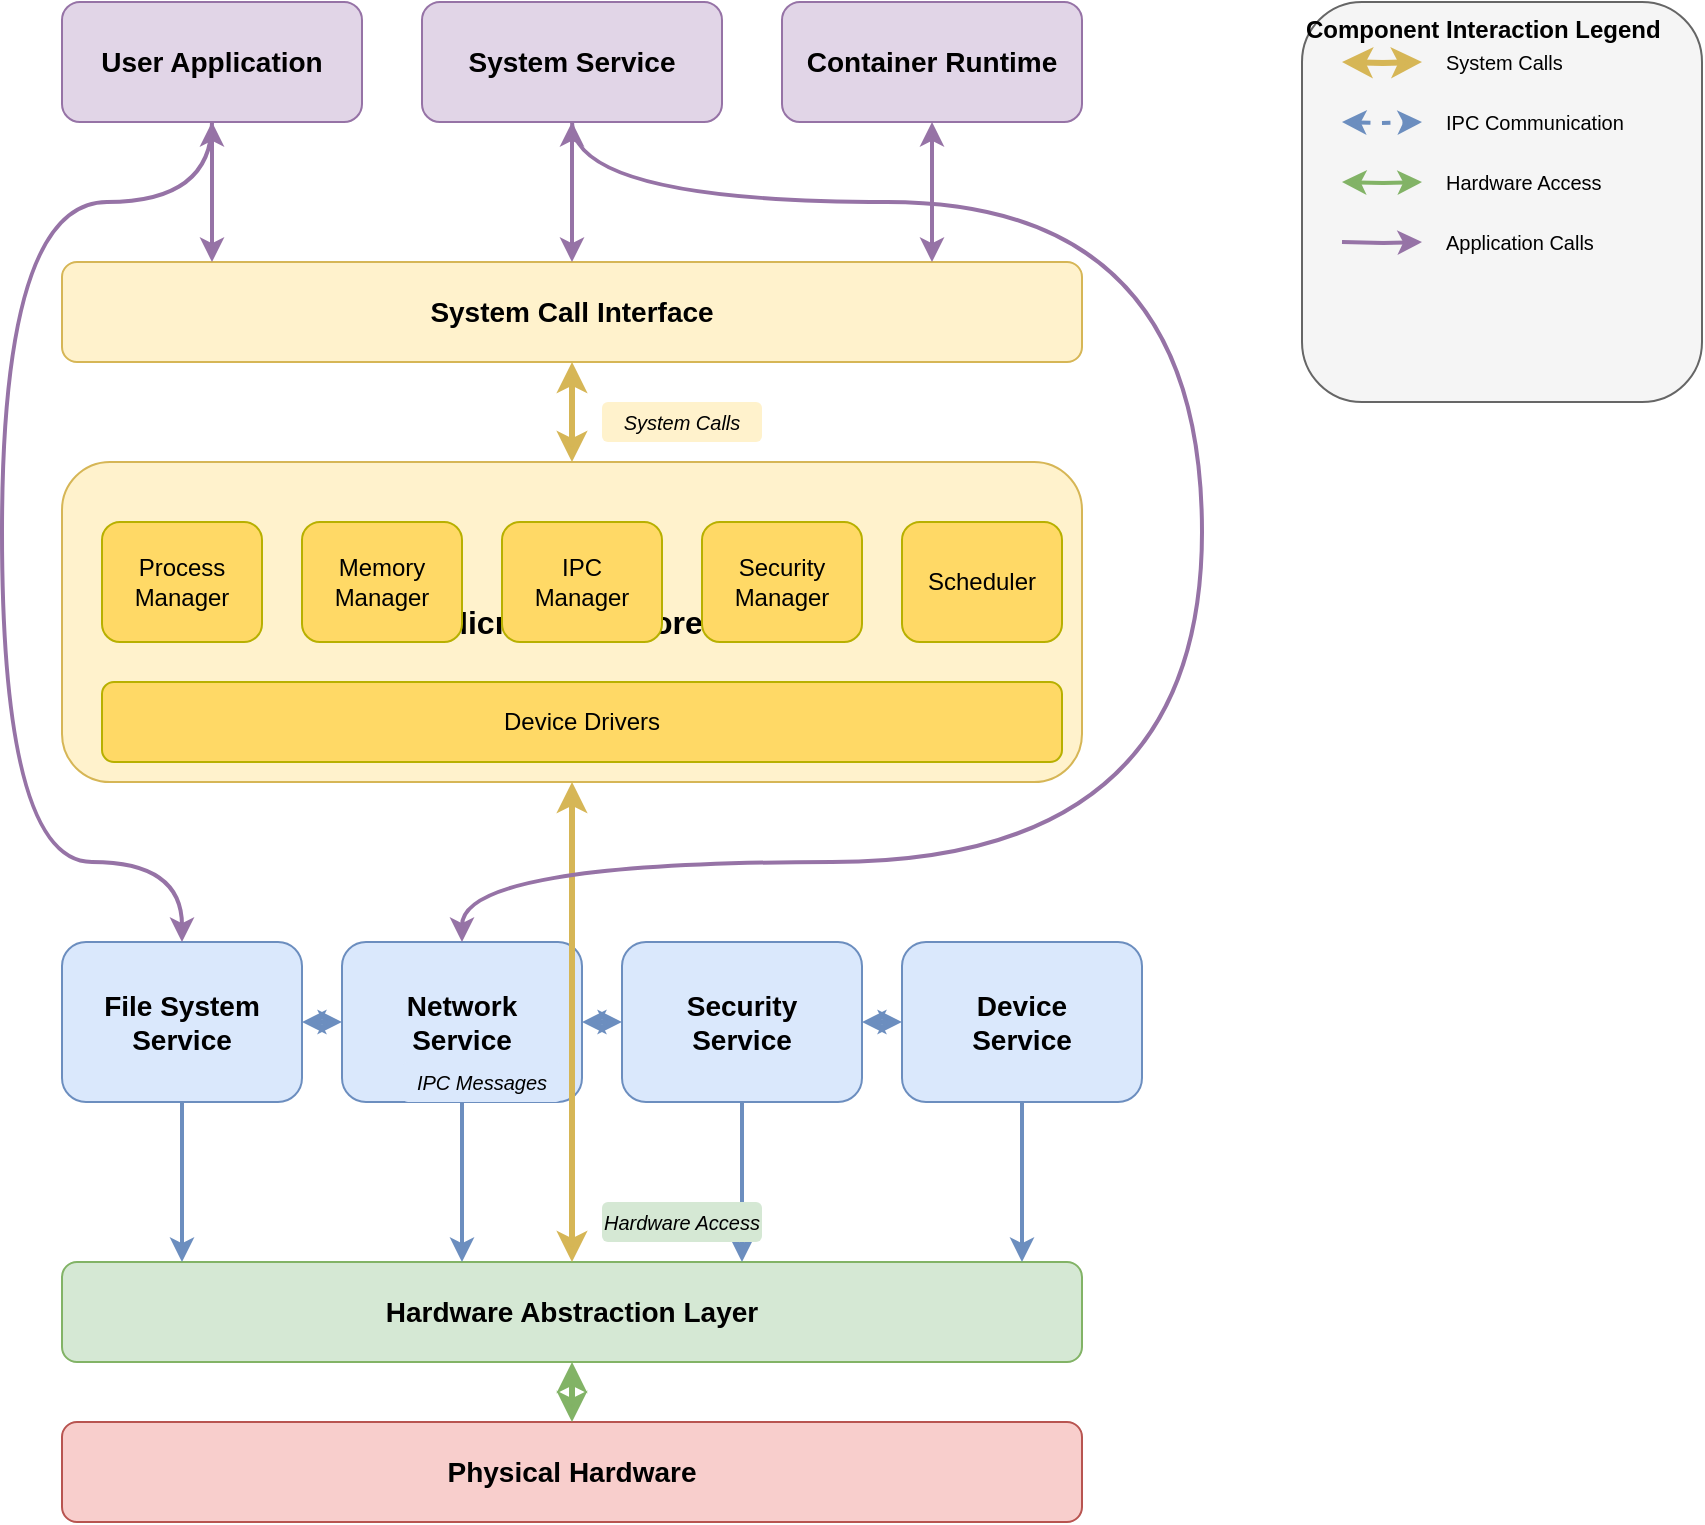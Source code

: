 <mxfile version="22.1.16" type="device">
  <diagram name="Component Interaction" id="component-interaction">
    <mxGraphModel dx="1422" dy="794" grid="1" gridSize="10" guides="1" tooltips="1" connect="1" arrows="1" fold="1" page="1" pageScale="1" pageWidth="1169" pageHeight="827" math="0" shadow="0">
      <root>
        <mxCell id="0" />
        <mxCell id="1" parent="0" />

        <!-- Applications -->
        <mxCell id="app1" value="User Application" style="rounded=1;whiteSpace=wrap;html=1;fillColor=#e1d5e7;strokeColor=#9673a6;fontSize=14;fontStyle=1" vertex="1" parent="1">
          <mxGeometry x="80" y="50" width="150" height="60" as="geometry" />
        </mxCell>

        <mxCell id="app2" value="System Service" style="rounded=1;whiteSpace=wrap;html=1;fillColor=#e1d5e7;strokeColor=#9673a6;fontSize=14;fontStyle=1" vertex="1" parent="1">
          <mxGeometry x="260" y="50" width="150" height="60" as="geometry" />
        </mxCell>

        <mxCell id="app3" value="Container Runtime" style="rounded=1;whiteSpace=wrap;html=1;fillColor=#e1d5e7;strokeColor=#9673a6;fontSize=14;fontStyle=1" vertex="1" parent="1">
          <mxGeometry x="440" y="50" width="150" height="60" as="geometry" />
        </mxCell>

        <!-- System Call Interface -->
        <mxCell id="syscall-interface" value="System Call Interface" style="rounded=1;whiteSpace=wrap;html=1;fillColor=#fff2cc;strokeColor=#d6b656;fontSize=14;fontStyle=1" vertex="1" parent="1">
          <mxGeometry x="80" y="180" width="510" height="50" as="geometry" />
        </mxCell>

        <!-- Microkernel Core -->
        <mxCell id="microkernel-box" value="Microkernel Core" style="rounded=1;whiteSpace=wrap;html=1;fillColor=#fff2cc;strokeColor=#d6b656;fontSize=16;fontStyle=1" vertex="1" parent="1">
          <mxGeometry x="80" y="280" width="510" height="160" as="geometry" />
        </mxCell>

        <!-- Kernel Components -->
        <mxCell id="process-mgr" value="Process&#xa;Manager" style="rounded=1;whiteSpace=wrap;html=1;fillColor=#ffd966;strokeColor=#b8b000" vertex="1" parent="1">
          <mxGeometry x="100" y="310" width="80" height="60" as="geometry" />
        </mxCell>

        <mxCell id="memory-mgr" value="Memory&#xa;Manager" style="rounded=1;whiteSpace=wrap;html=1;fillColor=#ffd966;strokeColor=#b8b000" vertex="1" parent="1">
          <mxGeometry x="200" y="310" width="80" height="60" as="geometry" />
        </mxCell>

        <mxCell id="ipc-mgr" value="IPC&#xa;Manager" style="rounded=1;whiteSpace=wrap;html=1;fillColor=#ffd966;strokeColor=#b8b000" vertex="1" parent="1">
          <mxGeometry x="300" y="310" width="80" height="60" as="geometry" />
        </mxCell>

        <mxCell id="security-mgr" value="Security&#xa;Manager" style="rounded=1;whiteSpace=wrap;html=1;fillColor=#ffd966;strokeColor=#b8b000" vertex="1" parent="1">
          <mxGeometry x="400" y="310" width="80" height="60" as="geometry" />
        </mxCell>

        <mxCell id="scheduler" value="Scheduler" style="rounded=1;whiteSpace=wrap;html=1;fillColor=#ffd966;strokeColor=#b8b000" vertex="1" parent="1">
          <mxGeometry x="500" y="310" width="80" height="60" as="geometry" />
        </mxCell>

        <!-- Device Drivers -->
        <mxCell id="device-drivers" value="Device Drivers" style="rounded=1;whiteSpace=wrap;html=1;fillColor=#ffd966;strokeColor=#b8b000" vertex="1" parent="1">
          <mxGeometry x="100" y="390" width="480" height="40" as="geometry" />
        </mxCell>

        <!-- User Space Services -->
        <mxCell id="fs-service" value="File System&#xa;Service" style="rounded=1;whiteSpace=wrap;html=1;fillColor=#dae8fc;strokeColor=#6c8ebf;fontSize=14;fontStyle=1" vertex="1" parent="1">
          <mxGeometry x="80" y="520" width="120" height="80" as="geometry" />
        </mxCell>

        <mxCell id="net-service" value="Network&#xa;Service" style="rounded=1;whiteSpace=wrap;html=1;fillColor=#dae8fc;strokeColor=#6c8ebf;fontSize=14;fontStyle=1" vertex="1" parent="1">
          <mxGeometry x="220" y="520" width="120" height="80" as="geometry" />
        </mxCell>

        <mxCell id="security-service" value="Security&#xa;Service" style="rounded=1;whiteSpace=wrap;html=1;fillColor=#dae8fc;strokeColor=#6c8ebf;fontSize=14;fontStyle=1" vertex="1" parent="1">
          <mxGeometry x="360" y="520" width="120" height="80" as="geometry" />
        </mxCell>

        <mxCell id="device-service" value="Device&#xa;Service" style="rounded=1;whiteSpace=wrap;html=1;fillColor=#dae8fc;strokeColor=#6c8ebf;fontSize=14;fontStyle=1" vertex="1" parent="1">
          <mxGeometry x="500" y="520" width="120" height="80" as="geometry" />
        </mxCell>

        <!-- Hardware Abstraction Layer -->
        <mxCell id="hal-layer" value="Hardware Abstraction Layer" style="rounded=1;whiteSpace=wrap;html=1;fillColor=#d5e8d4;strokeColor=#82b366;fontSize=14;fontStyle=1" vertex="1" parent="1">
          <mxGeometry x="80" y="680" width="510" height="50" as="geometry" />
        </mxCell>

        <!-- Hardware -->
        <mxCell id="hardware" value="Physical Hardware" style="rounded=1;whiteSpace=wrap;html=1;fillColor=#f8cecc;strokeColor=#b85450;fontSize=14;fontStyle=1" vertex="1" parent="1">
          <mxGeometry x="80" y="760" width="510" height="50" as="geometry" />
        </mxCell>

        <!-- Communication Flows -->

        <!-- App to System Calls -->
        <mxCell id="flow1" style="edgeStyle=orthogonalEdgeStyle;rounded=0;orthogonalLoop=1;jettySize=auto;html=1;strokeWidth=2;fillColor=#e1d5e7;strokeColor=#9673a6;startArrow=classic;startFill=1;endArrow=classic;endFill=1" edge="1" parent="1">
          <mxGeometry relative="1" as="geometry">
            <mxPoint x="155" y="110" as="sourcePoint" />
            <mxPoint x="155" y="180" as="targetPoint" />
          </mxGeometry>
        </mxCell>

        <mxCell id="flow2" style="edgeStyle=orthogonalEdgeStyle;rounded=0;orthogonalLoop=1;jettySize=auto;html=1;strokeWidth=2;fillColor=#e1d5e7;strokeColor=#9673a6;startArrow=classic;startFill=1;endArrow=classic;endFill=1" edge="1" parent="1">
          <mxGeometry relative="1" as="geometry">
            <mxPoint x="335" y="110" as="sourcePoint" />
            <mxPoint x="335" y="180" as="targetPoint" />
          </mxGeometry>
        </mxCell>

        <mxCell id="flow3" style="edgeStyle=orthogonalEdgeStyle;rounded=0;orthogonalLoop=1;jettySize=auto;html=1;strokeWidth=2;fillColor=#e1d5e7;strokeColor=#9673a6;startArrow=classic;startFill=1;endArrow=classic;endFill=1" edge="1" parent="1">
          <mxGeometry relative="1" as="geometry">
            <mxPoint x="515" y="110" as="sourcePoint" />
            <mxPoint x="515" y="180" as="targetPoint" />
          </mxGeometry>
        </mxCell>

        <!-- System Calls to Kernel -->
        <mxCell id="flow4" style="edgeStyle=orthogonalEdgeStyle;rounded=0;orthogonalLoop=1;jettySize=auto;html=1;strokeWidth=3;fillColor=#fff2cc;strokeColor=#d6b656;startArrow=classic;startFill=1;endArrow=classic;endFill=1" edge="1" parent="1">
          <mxGeometry relative="1" as="geometry">
            <mxPoint x="335" y="230" as="sourcePoint" />
            <mxPoint x="335" y="280" as="targetPoint" />
          </mxGeometry>
        </mxCell>

        <!-- Kernel to HAL -->
        <mxCell id="flow5" style="edgeStyle=orthogonalEdgeStyle;rounded=0;orthogonalLoop=1;jettySize=auto;html=1;strokeWidth=3;fillColor=#fff2cc;strokeColor=#d6b656;startArrow=classic;startFill=1;endArrow=classic;endFill=1" edge="1" parent="1">
          <mxGeometry relative="1" as="geometry">
            <mxPoint x="335" y="440" as="sourcePoint" />
            <mxPoint x="335" y="680" as="targetPoint" />
          </mxGeometry>
        </mxCell>

        <!-- HAL to Hardware -->
        <mxCell id="flow6" style="edgeStyle=orthogonalEdgeStyle;rounded=0;orthogonalLoop=1;jettySize=auto;html=1;strokeWidth=3;fillColor=#d5e8d4;strokeColor=#82b366;startArrow=classic;startFill=1;endArrow=classic;endFill=1" edge="1" parent="1">
          <mxGeometry relative="1" as="geometry">
            <mxPoint x="335" y="730" as="sourcePoint" />
            <mxPoint x="335" y="760" as="targetPoint" />
          </mxGeometry>
        </mxCell>

        <!-- User Space Service Communications -->
        <mxCell id="flow7" style="edgeStyle=orthogonalEdgeStyle;rounded=0;orthogonalLoop=1;jettySize=auto;html=1;strokeWidth=2;fillColor=#dae8fc;strokeColor=#6c8ebf;startArrow=none;startFill=0;endArrow=classic;endFill=1" edge="1" parent="1">
          <mxGeometry relative="1" as="geometry">
            <mxPoint x="140" y="600" as="sourcePoint" />
            <mxPoint x="140" y="680" as="targetPoint" />
          </mxGeometry>
        </mxCell>

        <mxCell id="flow8" style="edgeStyle=orthogonalEdgeStyle;rounded=0;orthogonalLoop=1;jettySize=auto;html=1;strokeWidth=2;fillColor=#dae8fc;strokeColor=#6c8ebf;startArrow=none;startFill=0;endArrow=classic;endFill=1" edge="1" parent="1">
          <mxGeometry relative="1" as="geometry">
            <mxPoint x="280" y="600" as="sourcePoint" />
            <mxPoint x="280" y="680" as="targetPoint" />
          </mxGeometry>
        </mxCell>

        <mxCell id="flow9" style="edgeStyle=orthogonalEdgeStyle;rounded=0;orthogonalLoop=1;jettySize=auto;html=1;strokeWidth=2;fillColor=#dae8fc;strokeColor=#6c8ebf;startArrow=none;startFill=0;endArrow=classic;endFill=1" edge="1" parent="1">
          <mxGeometry relative="1" as="geometry">
            <mxPoint x="420" y="600" as="sourcePoint" />
            <mxPoint x="420" y="680" as="targetPoint" />
          </mxGeometry>
        </mxCell>

        <mxCell id="flow10" style="edgeStyle=orthogonalEdgeStyle;rounded=0;orthogonalLoop=1;jettySize=auto;html=1;strokeWidth=2;fillColor=#dae8fc;strokeColor=#6c8ebf;startArrow=none;startFill=0;endArrow=classic;endFill=1" edge="1" parent="1">
          <mxGeometry relative="1" as="geometry">
            <mxPoint x="560" y="600" as="sourcePoint" />
            <mxPoint x="560" y="680" as="targetPoint" />
          </mxGeometry>
        </mxCell>

        <!-- IPC Communication between Services -->
        <mxCell id="ipc1" style="edgeStyle=orthogonalEdgeStyle;rounded=0;orthogonalLoop=1;jettySize=auto;html=1;strokeWidth=2;fillColor=#dae8fc;strokeColor=#6c8ebf;startArrow=classic;startFill=1;endArrow=classic;endFill=1;dashed=1" edge="1" parent="1">
          <mxGeometry relative="1" as="geometry">
            <mxPoint x="200" y="560" as="sourcePoint" />
            <mxPoint x="220" y="560" as="targetPoint" />
          </mxGeometry>
        </mxCell>

        <mxCell id="ipc2" style="edgeStyle=orthogonalEdgeStyle;rounded=0;orthogonalLoop=1;jettySize=auto;html=1;strokeWidth=2;fillColor=#dae8fc;strokeColor=#6c8ebf;startArrow=classic;startFill=1;endArrow=classic;endFill=1;dashed=1" edge="1" parent="1">
          <mxGeometry relative="1" as="geometry">
            <mxPoint x="340" y="560" as="sourcePoint" />
            <mxPoint x="360" y="560" as="targetPoint" />
          </mxGeometry>
        </mxCell>

        <mxCell id="ipc3" style="edgeStyle=orthogonalEdgeStyle;rounded=0;orthogonalLoop=1;jettySize=auto;html=1;strokeWidth=2;fillColor=#dae8fc;strokeColor=#6c8ebf;startArrow=classic;startFill=1;endArrow=classic;endFill=1;dashed=1" edge="1" parent="1">
          <mxGeometry relative="1" as="geometry">
            <mxPoint x="480" y="560" as="sourcePoint" />
            <mxPoint x="500" y="560" as="targetPoint" />
          </mxGeometry>
        </mxCell>

        <!-- App to Service Communication -->
        <mxCell id="app-svc1" style="edgeStyle=orthogonalEdgeStyle;rounded=0;orthogonalLoop=1;jettySize=auto;html=1;strokeWidth=2;fillColor=#e1d5e7;strokeColor=#9673a6;startArrow=none;startFill=0;endArrow=classic;endFill=1;curved=1" edge="1" parent="1">
          <mxGeometry relative="1" as="geometry">
            <mxPoint x="155" y="110" as="sourcePoint" />
            <mxPoint x="140" y="520" as="targetPoint" />
            <Array as="points">
              <mxPoint x="155" y="150" />
              <mxPoint x="50" y="150" />
              <mxPoint x="50" y="480" />
              <mxPoint x="140" y="480" />
            </Array>
          </mxGeometry>
        </mxCell>

        <mxCell id="app-svc2" style="edgeStyle=orthogonalEdgeStyle;rounded=0;orthogonalLoop=1;jettySize=auto;html=1;strokeWidth=2;fillColor=#e1d5e7;strokeColor=#9673a6;startArrow=none;startFill=0;endArrow=classic;endFill=1;curved=1" edge="1" parent="1">
          <mxGeometry relative="1" as="geometry">
            <mxPoint x="335" y="110" as="sourcePoint" />
            <mxPoint x="280" y="520" as="targetPoint" />
            <Array as="points">
              <mxPoint x="335" y="150" />
              <mxPoint x="650" y="150" />
              <mxPoint x="650" y="480" />
              <mxPoint x="280" y="480" />
            </Array>
          </mxGeometry>
        </mxCell>

        <!-- Legend and Annotations -->
        <mxCell id="legend-box" value="Component Interaction Legend" style="rounded=1;whiteSpace=wrap;html=1;fillColor=#f5f5f5;strokeColor=#666666;fontSize=12;fontStyle=1;align=left;verticalAlign=top" vertex="1" parent="1">
          <mxGeometry x="700" y="50" width="200" height="200" as="geometry" />
        </mxCell>

        <mxCell id="legend-syscall" style="edgeStyle=orthogonalEdgeStyle;rounded=0;orthogonalLoop=1;jettySize=auto;html=1;strokeWidth=3;fillColor=#fff2cc;strokeColor=#d6b656;startArrow=classic;startFill=1;endArrow=classic;endFill=1" edge="1" parent="1">
          <mxGeometry relative="1" as="geometry">
            <mxPoint x="720" y="80" as="sourcePoint" />
            <mxPoint x="760" y="80" as="targetPoint" />
          </mxGeometry>
        </mxCell>

        <mxCell id="legend-syscall-text" value="System Calls" style="text;html=1;strokeColor=none;fillColor=none;align=left;verticalAlign=middle;whiteSpace=wrap;rounded=0;fontSize=10" vertex="1" parent="1">
          <mxGeometry x="770" y="70" width="80" height="20" as="geometry" />
        </mxCell>

        <mxCell id="legend-ipc" style="edgeStyle=orthogonalEdgeStyle;rounded=0;orthogonalLoop=1;jettySize=auto;html=1;strokeWidth=2;fillColor=#dae8fc;strokeColor=#6c8ebf;startArrow=classic;startFill=1;endArrow=classic;endFill=1;dashed=1" edge="1" parent="1">
          <mxGeometry relative="1" as="geometry">
            <mxPoint x="720" y="110" as="sourcePoint" />
            <mxPoint x="760" y="110" as="targetPoint" />
          </mxGeometry>
        </mxCell>

        <mxCell id="legend-ipc-text" value="IPC Communication" style="text;html=1;strokeColor=none;fillColor=none;align=left;verticalAlign=middle;whiteSpace=wrap;rounded=0;fontSize=10" vertex="1" parent="1">
          <mxGeometry x="770" y="100" width="100" height="20" as="geometry" />
        </mxCell>

        <mxCell id="legend-direct" style="edgeStyle=orthogonalEdgeStyle;rounded=0;orthogonalLoop=1;jettySize=auto;html=1;strokeWidth=2;fillColor=#d5e8d4;strokeColor=#82b366;startArrow=classic;startFill=1;endArrow=classic;endFill=1" edge="1" parent="1">
          <mxGeometry relative="1" as="geometry">
            <mxPoint x="720" y="140" as="sourcePoint" />
            <mxPoint x="760" y="140" as="targetPoint" />
          </mxGeometry>
        </mxCell>

        <mxCell id="legend-direct-text" value="Hardware Access" style="text;html=1;strokeColor=none;fillColor=none;align=left;verticalAlign=middle;whiteSpace=wrap;rounded=0;fontSize=10" vertex="1" parent="1">
          <mxGeometry x="770" y="130" width="100" height="20" as="geometry" />
        </mxCell>

        <mxCell id="legend-app" style="edgeStyle=orthogonalEdgeStyle;rounded=0;orthogonalLoop=1;jettySize=auto;html=1;strokeWidth=2;fillColor=#e1d5e7;strokeColor=#9673a6;startArrow=none;startFill=0;endArrow=classic;endFill=1" edge="1" parent="1">
          <mxGeometry relative="1" as="geometry">
            <mxPoint x="720" y="170" as="sourcePoint" />
            <mxPoint x="760" y="170" as="targetPoint" />
          </mxGeometry>
        </mxCell>

        <mxCell id="legend-app-text" value="Application Calls" style="text;html=1;strokeColor=none;fillColor=none;align=left;verticalAlign=middle;whiteSpace=wrap;rounded=0;fontSize=10" vertex="1" parent="1">
          <mxGeometry x="770" y="160" width="100" height="20" as="geometry" />
        </mxCell>

        <!-- Communication Types Labels -->
        <mxCell id="syscall-label" value="System Calls" style="text;html=1;strokeColor=none;fillColor=#fff2cc;align=center;verticalAlign=middle;whiteSpace=wrap;rounded=1;fontSize=10;fontStyle=2" vertex="1" parent="1">
          <mxGeometry x="350" y="250" width="80" height="20" as="geometry" />
        </mxCell>

        <mxCell id="ipc-label" value="IPC Messages" style="text;html=1;strokeColor=none;fillColor=#dae8fc;align=center;verticalAlign=middle;whiteSpace=wrap;rounded=1;fontSize=10;fontStyle=2" vertex="1" parent="1">
          <mxGeometry x="250" y="580" width="80" height="20" as="geometry" />
        </mxCell>

        <mxCell id="hal-label" value="Hardware Access" style="text;html=1;strokeColor=none;fillColor=#d5e8d4;align=center;verticalAlign=middle;whiteSpace=wrap;rounded=1;fontSize=10;fontStyle=2" vertex="1" parent="1">
          <mxGeometry x="350" y="650" width="80" height="20" as="geometry" />
        </mxCell>

      </root>
    </mxGraphModel>
  </diagram>
</mxfile>